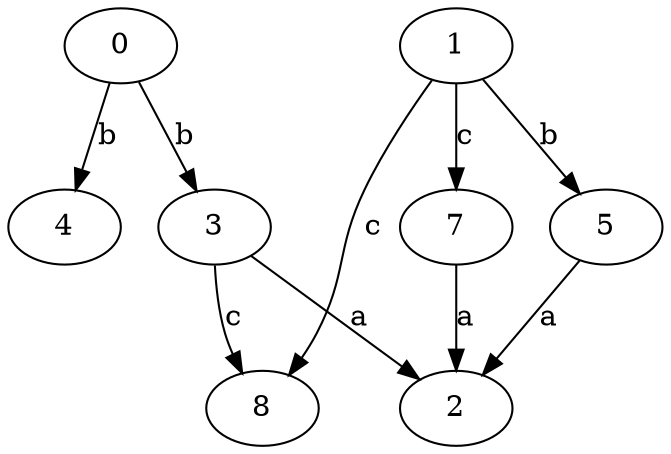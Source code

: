 strict digraph  {
1;
2;
3;
4;
5;
0;
7;
8;
1 -> 5  [label=b];
1 -> 7  [label=c];
1 -> 8  [label=c];
3 -> 2  [label=a];
3 -> 8  [label=c];
5 -> 2  [label=a];
0 -> 3  [label=b];
0 -> 4  [label=b];
7 -> 2  [label=a];
}

